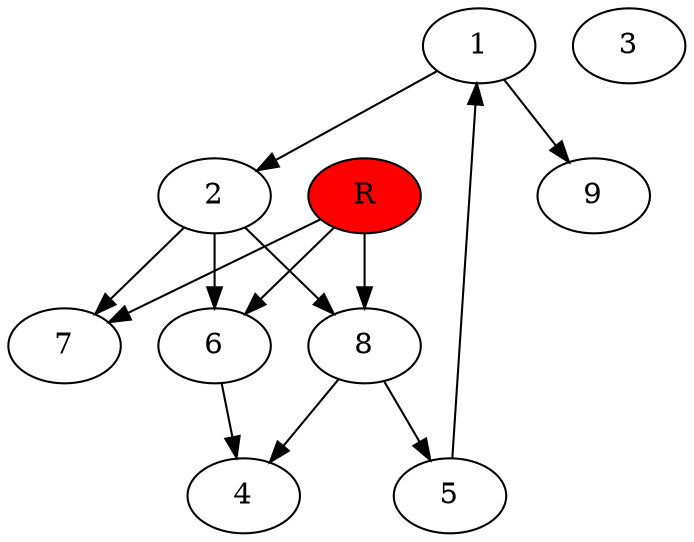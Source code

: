digraph prb42338 {
	1
	2
	3
	4
	5
	6
	7
	8
	R [fillcolor="#ff0000" style=filled]
	1 -> 2
	1 -> 9
	2 -> 6
	2 -> 7
	2 -> 8
	5 -> 1
	6 -> 4
	8 -> 4
	8 -> 5
	R -> 6
	R -> 7
	R -> 8
}
